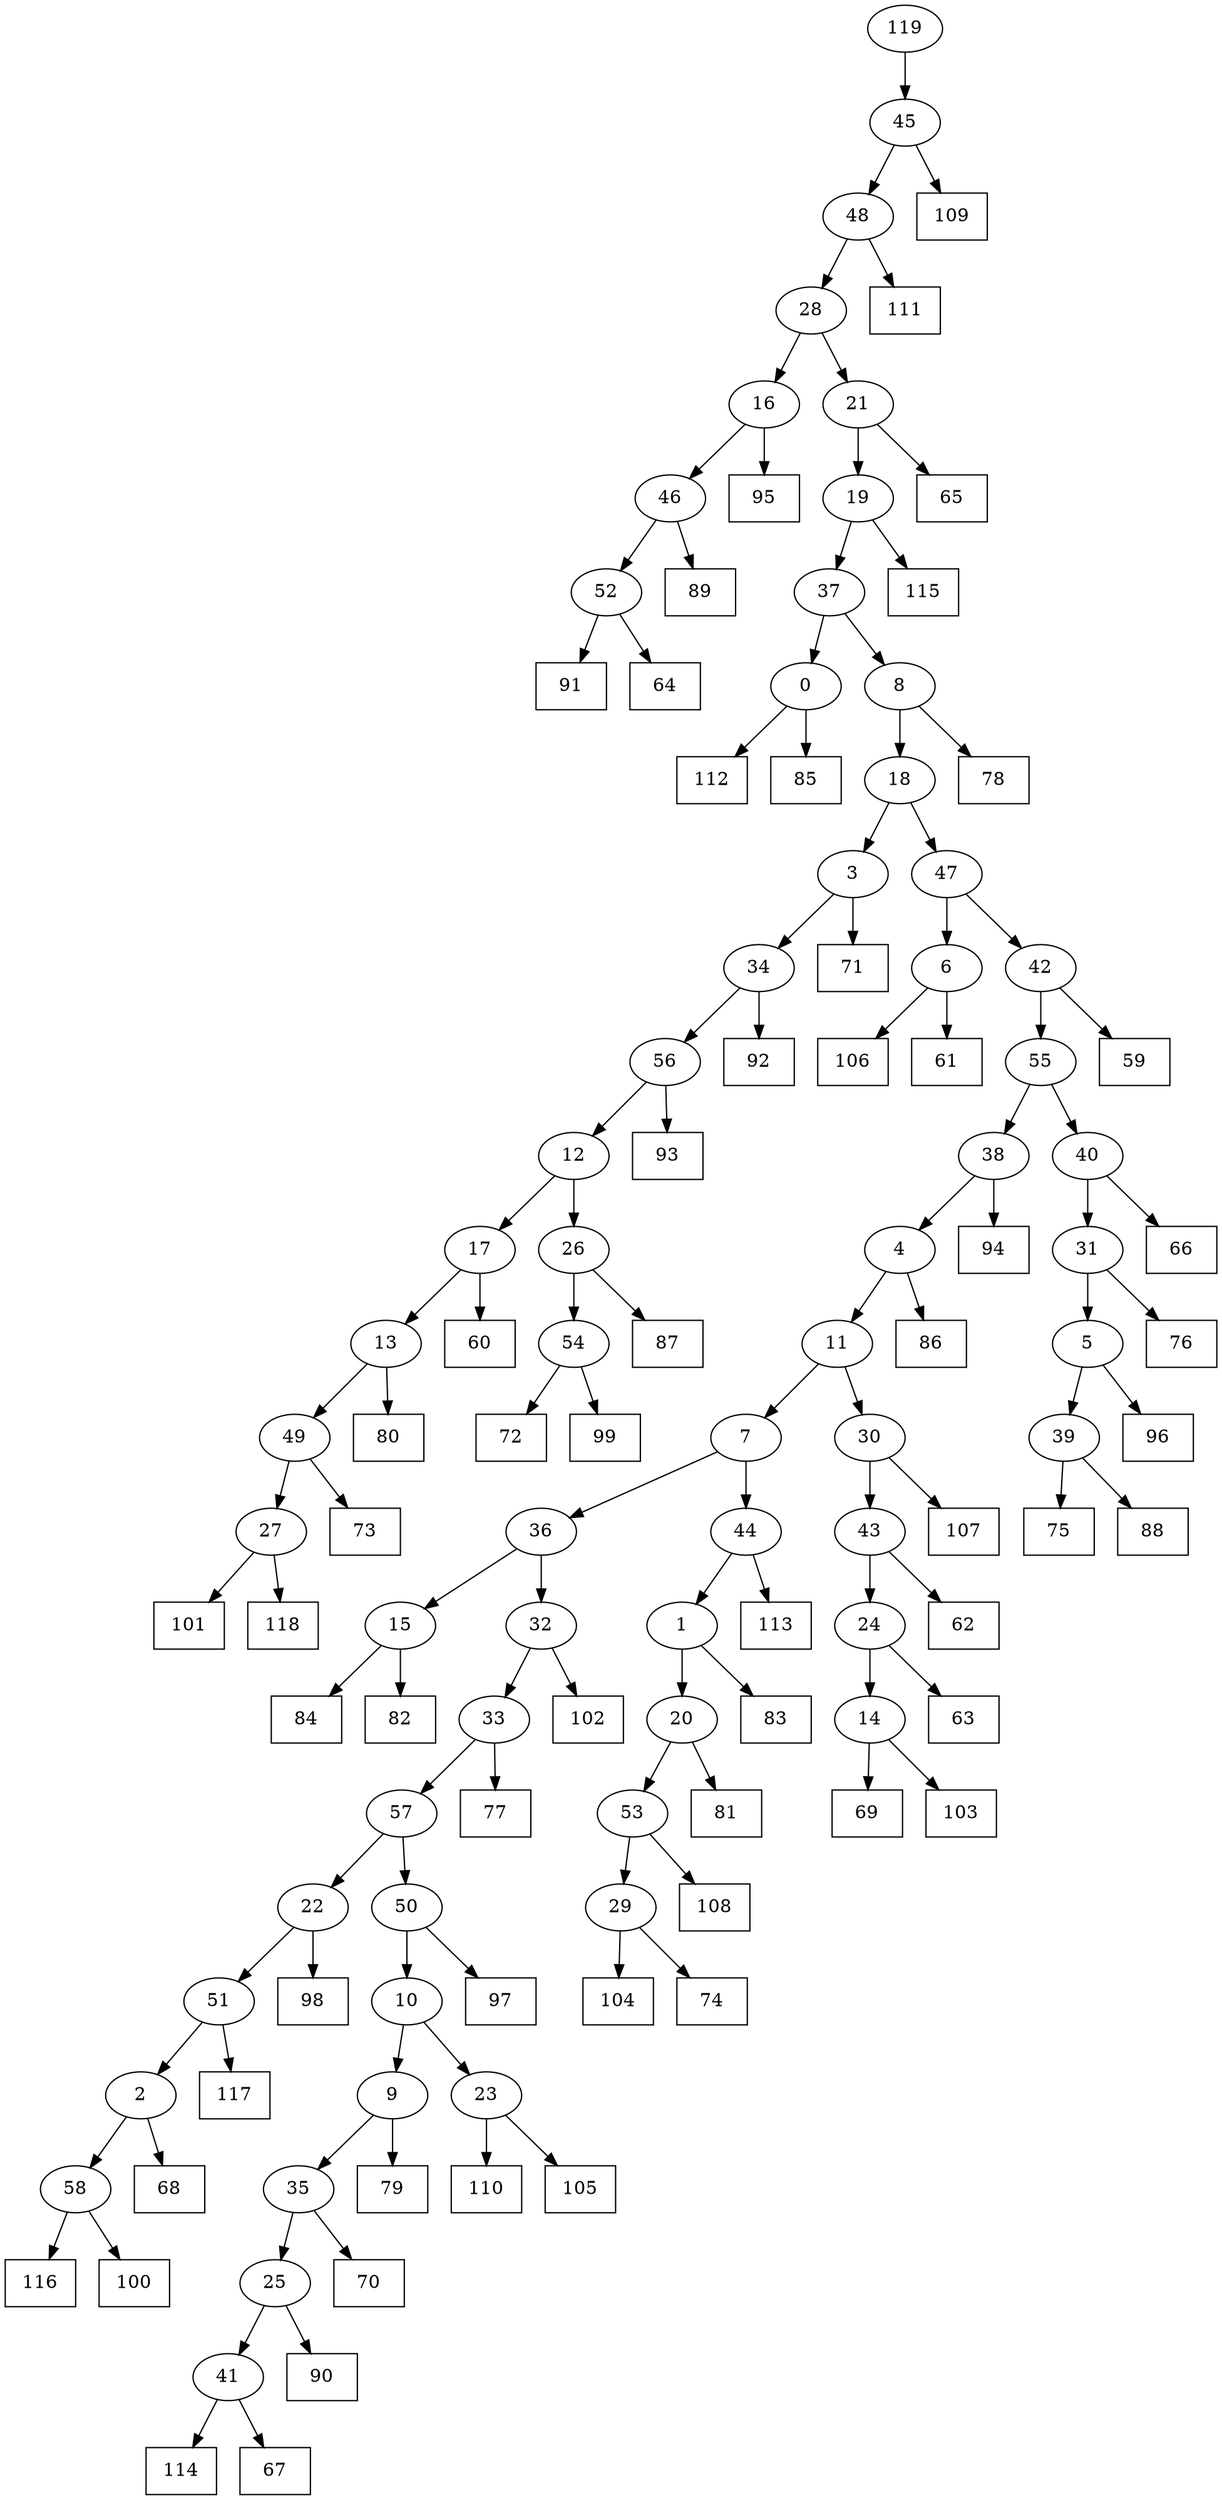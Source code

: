 digraph G {
0[label="0"];
1[label="1"];
2[label="2"];
3[label="3"];
4[label="4"];
5[label="5"];
6[label="6"];
7[label="7"];
8[label="8"];
9[label="9"];
10[label="10"];
11[label="11"];
12[label="12"];
13[label="13"];
14[label="14"];
15[label="15"];
16[label="16"];
17[label="17"];
18[label="18"];
19[label="19"];
20[label="20"];
21[label="21"];
22[label="22"];
23[label="23"];
24[label="24"];
25[label="25"];
26[label="26"];
27[label="27"];
28[label="28"];
29[label="29"];
30[label="30"];
31[label="31"];
32[label="32"];
33[label="33"];
34[label="34"];
35[label="35"];
36[label="36"];
37[label="37"];
38[label="38"];
39[label="39"];
40[label="40"];
41[label="41"];
42[label="42"];
43[label="43"];
44[label="44"];
45[label="45"];
46[label="46"];
47[label="47"];
48[label="48"];
49[label="49"];
50[label="50"];
51[label="51"];
52[label="52"];
53[label="53"];
54[label="54"];
55[label="55"];
56[label="56"];
57[label="57"];
58[label="58"];
59[shape=box,label="59"];
60[shape=box,label="84"];
61[shape=box,label="98"];
62[shape=box,label="106"];
63[shape=box,label="71"];
64[shape=box,label="69"];
65[shape=box,label="114"];
66[shape=box,label="78"];
67[shape=box,label="90"];
68[shape=box,label="117"];
69[shape=box,label="97"];
70[shape=box,label="86"];
71[shape=box,label="81"];
72[shape=box,label="95"];
73[shape=box,label="96"];
74[shape=box,label="66"];
75[shape=box,label="79"];
76[shape=box,label="101"];
77[shape=box,label="116"];
78[shape=box,label="93"];
79[shape=box,label="83"];
80[shape=box,label="100"];
81[shape=box,label="60"];
82[shape=box,label="104"];
83[shape=box,label="75"];
84[shape=box,label="107"];
85[shape=box,label="91"];
86[shape=box,label="65"];
87[shape=box,label="108"];
88[shape=box,label="113"];
89[shape=box,label="102"];
90[shape=box,label="61"];
91[shape=box,label="103"];
92[shape=box,label="88"];
93[shape=box,label="74"];
94[shape=box,label="63"];
95[shape=box,label="110"];
96[shape=box,label="64"];
97[shape=box,label="112"];
98[shape=box,label="72"];
99[shape=box,label="82"];
100[shape=box,label="109"];
101[shape=box,label="115"];
102[shape=box,label="68"];
103[shape=box,label="76"];
104[shape=box,label="118"];
105[shape=box,label="105"];
106[shape=box,label="77"];
107[shape=box,label="73"];
108[shape=box,label="94"];
109[shape=box,label="92"];
110[shape=box,label="99"];
111[shape=box,label="67"];
112[shape=box,label="85"];
113[shape=box,label="80"];
114[shape=box,label="89"];
115[shape=box,label="111"];
116[shape=box,label="87"];
117[shape=box,label="62"];
118[shape=box,label="70"];
119[label="119"];
22->51 ;
2->102 ;
1->79 ;
21->86 ;
40->74 ;
32->89 ;
56->78 ;
18->47 ;
21->19 ;
27->76 ;
25->67 ;
51->68 ;
29->93 ;
15->60 ;
19->37 ;
37->0 ;
35->118 ;
45->100 ;
15->99 ;
24->94 ;
58->77 ;
36->15 ;
46->52 ;
52->85 ;
9->75 ;
27->104 ;
8->66 ;
30->84 ;
51->2 ;
10->23 ;
23->95 ;
46->114 ;
119->45 ;
16->46 ;
49->27 ;
4->11 ;
5->73 ;
41->111 ;
31->5 ;
39->92 ;
48->28 ;
28->21 ;
48->115 ;
5->39 ;
39->83 ;
44->1 ;
33->57 ;
8->18 ;
36->32 ;
23->105 ;
55->40 ;
14->64 ;
37->8 ;
53->29 ;
29->82 ;
41->65 ;
7->36 ;
38->108 ;
49->107 ;
30->43 ;
33->106 ;
11->7 ;
50->69 ;
43->24 ;
24->14 ;
0->112 ;
20->71 ;
1->20 ;
20->53 ;
12->26 ;
43->117 ;
44->88 ;
26->116 ;
34->109 ;
2->58 ;
11->30 ;
3->63 ;
17->13 ;
13->113 ;
35->25 ;
25->41 ;
7->44 ;
55->38 ;
42->59 ;
10->9 ;
9->35 ;
45->48 ;
38->4 ;
4->70 ;
14->91 ;
17->81 ;
6->90 ;
54->110 ;
0->97 ;
40->31 ;
31->103 ;
52->96 ;
26->54 ;
54->98 ;
58->80 ;
34->56 ;
19->101 ;
47->6 ;
6->62 ;
13->49 ;
57->22 ;
22->61 ;
16->72 ;
28->16 ;
56->12 ;
12->17 ;
18->3 ;
3->34 ;
32->33 ;
47->42 ;
42->55 ;
53->87 ;
57->50 ;
50->10 ;
}
